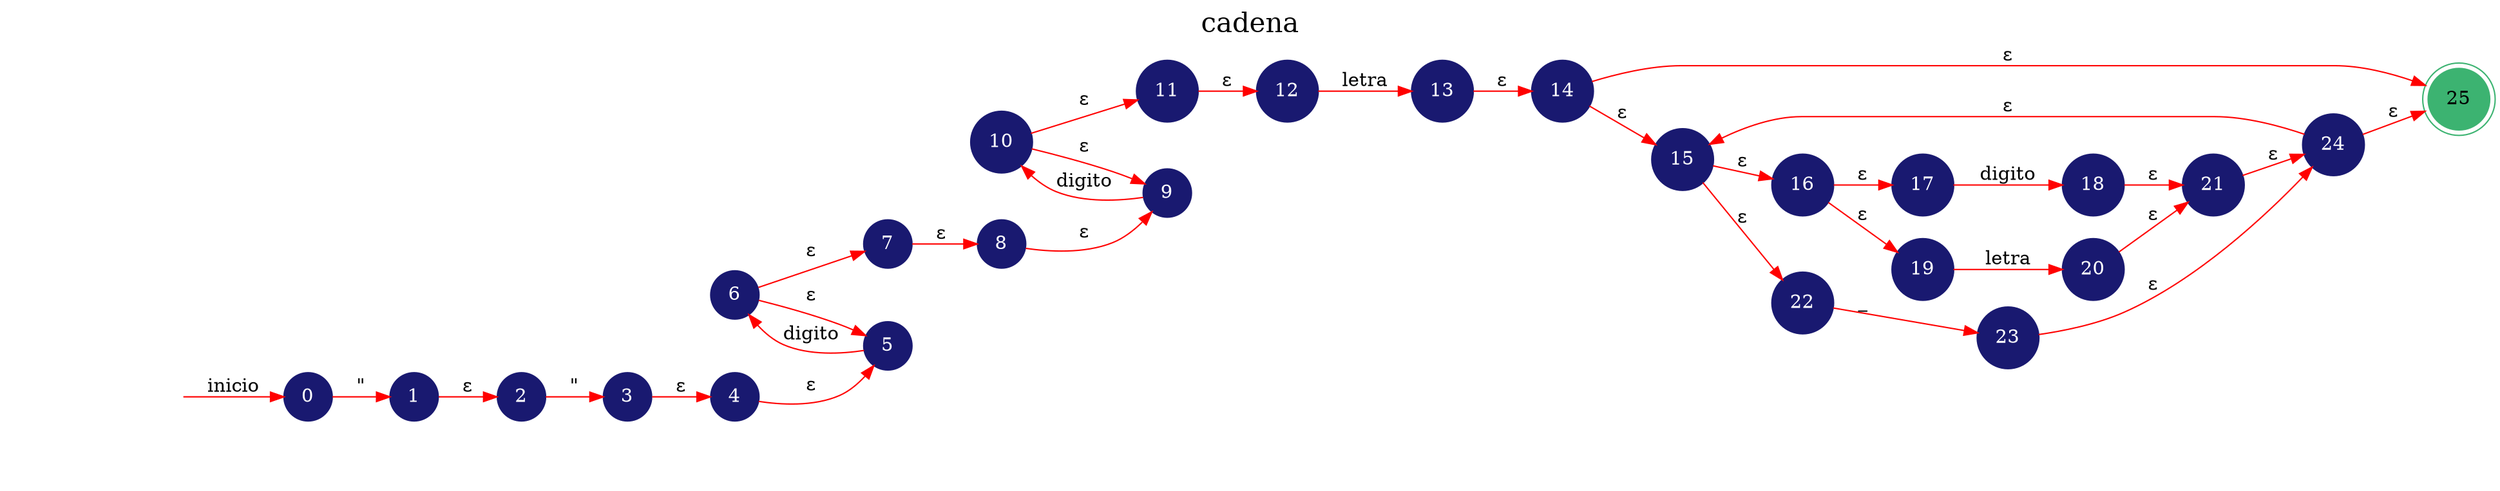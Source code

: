 digraph AFN {
	rankdir=LR;
	graph [label="cadena", labelloc=t, fontsize=20]; 
	node [shape=doublecircle, style = filled,color = mediumseagreen];
 25;
	node [shape=circle];
	node [color=midnightblue,fontcolor=white];
	edge [color=red];
	secret_node [style=invis];
	secret_node -> 0 [label="inicio"];
	0->1 [label="\""]
	1->2 [label="ε"]
	2->3 [label="\""]
	3->4 [label="ε"]
	4->5 [label="ε"]
	5->6 [label="digito"]
	6->5 [label="ε"]
	6->7 [label="ε"]
	7->8 [label="ε"]
	8->9 [label="ε"]
	9->10 [label="digito"]
	10->9 [label="ε"]
	10->11 [label="ε"]
	11->12 [label="ε"]
	12->13 [label="letra"]
	13->14 [label="ε"]
	14->15 [label="ε"]
	14->25 [label="ε"]
	15->16 [label="ε"]
	15->22 [label="ε"]
	16->17 [label="ε"]
	16->19 [label="ε"]
	17->18 [label="digito"]
	18->21 [label="ε"]
	19->20 [label="letra"]
	20->21 [label="ε"]
	21->24 [label="ε"]
	22->23 [label="_"]
	23->24 [label="ε"]
	24->15 [label="ε"]
	24->25 [label="ε"]
}
